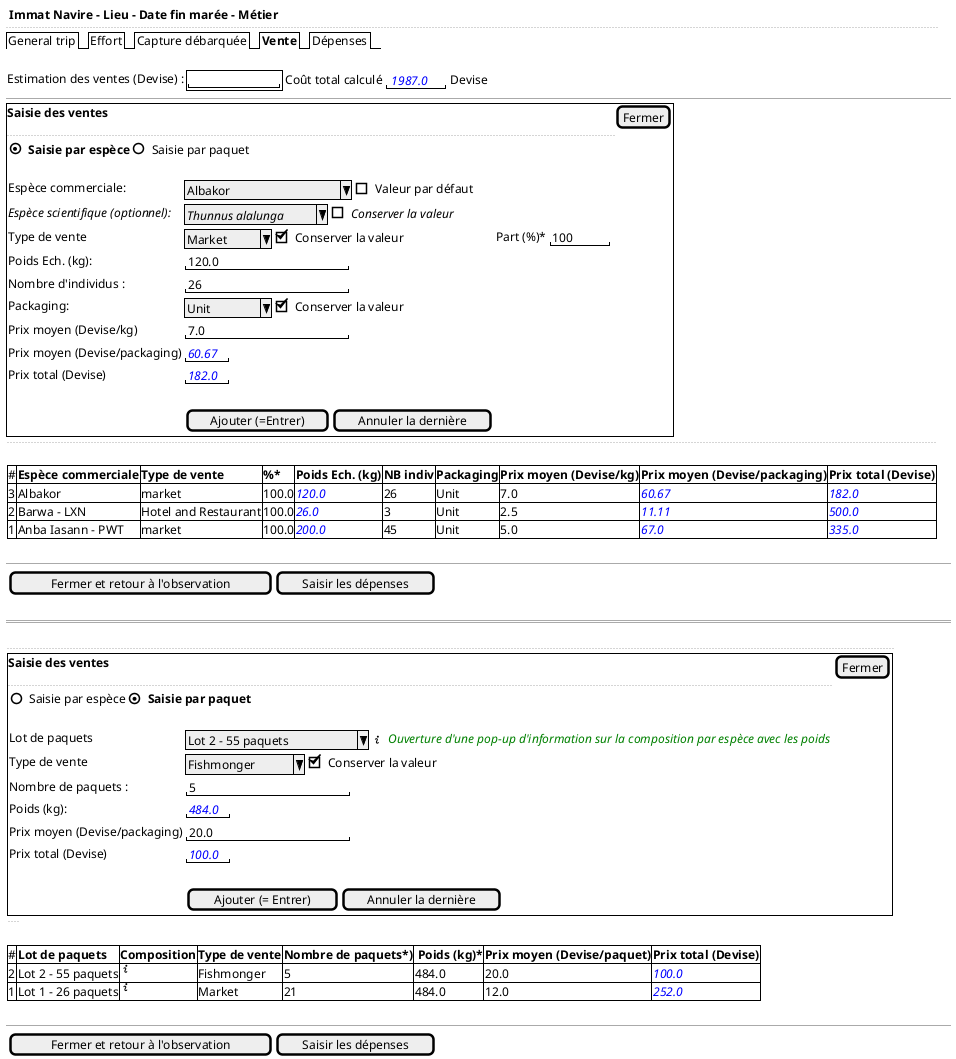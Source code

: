 @startsalt
{
  <b> Immat Navire - Lieu - Date fin marée - Métier
  ..
  {/ General trip | Effort | Capture débarquée | <b>Vente | Dépenses }
  .
  {Estimation des ventes (Devise) : {+"           " } | {Coût total calculé  {"<color:blue><i> 1987.0"} Devise }}
  -- | --
  {+
    <b>Saisie des ventes | [Fermer]
    ..
    {(X) <b>Saisie par espèce | () Saisie par paquet }
    {
        .
        Espèce commerciale:                   | { ^Albakor            ^ | [] Valeur par défaut }
        <i>Espèce scientifique (optionnel):   | { ^<i>Thunnus alalunga^ | [] <i>Conserver la valeur }
        Type de vente                   | { ^Market   ^ | [X] Conserver la valeur } | Part (%)* | { "  100  " }
        Poids Ech. (kg):                | { "     120.0          "  }
        Nombre d'individus :            | { "      26            "  }
        Packaging:                      | { ^Unit     ^ | [X] Conserver la valeur }
        Prix moyen (Devise/kg)          | { "               7.0  "  }
        Prix moyen (Devise/packaging)   | { "<color:blue><i>60.67"  }
        Prix total (Devise)             | { "<color:blue><i>182.0"  }
        .
        . |  {[Ajouter (=Entrer)] | [Annuler la dernière]}
    }
  }
    {
  ..
  .
      {#
          # | <b>Espèce commerciale | <b>Type de vente     | <b>%* | <b>Poids Ech. (kg) | <b>NB indiv    | <b>Packaging | <b>Prix moyen (Devise/kg) | <b>Prix moyen (Devise/packaging) | <b>Prix total (Devise)
          3 | Albakor               | market               | 100.0 | <color:blue><i>120.0           | 26 | Unit         | 7.0 | <color:blue><i>60.67 | <color:blue><i>182.0
          2 | Barwa - LXN           | Hotel and Restaurant | 100.0 | <color:blue><i>26.0            | 3  | Unit         | 2.5 | <color:blue><i>11.11 | <color:blue><i>500.0
          1 | Anba Iasann - PWT     | market               | 100.0 | <color:blue><i>200.0           | 45 | Unit         | 5.0 | <color:blue><i>67.0  | <color:blue><i>335.0
      }
    }
    .
    -- | --
    {{[Fermer et retour à l'observation] | [Saisir les dépenses]}}
  .
  == | ==
  .
  {
  ..
  {+
    <b>Saisie des ventes | [Fermer]
    ..
    {() Saisie par espèce | (X) <b>Saisie par paquet }
    {
        .
        Lot de paquets          | { ^ Lot 2 - 55 paquets  ^ | <&info> <color:green><i> Ouverture d'une pop-up d'information sur la composition par espèce avec les poids }
        Type de vente           | { ^Fishmonger   ^ | [X] Conserver la valeur }
        Nombre de paquets :     | { "          5         "  }
        Poids (kg):             | { "<color:blue><i>484.0"  }
        Prix moyen (Devise/packaging)   | { "         20.0       "  }
        Prix total (Devise)             | { "<color:blue><i>100.0"  }
        .
        . |  {[Ajouter (= Entrer)] | [Annuler la dernière]}
    }
  }
    {
  ..
  .
}
      {#
          # | <b>Lot de paquets  | <b>Composition   | <b>Type de vente | <b>Nombre de paquets*) | <b> Poids (kg)* | <b>Prix moyen (Devise/paquet) | <b>Prix total (Devise)
          2 | Lot 2 - 55 paquets | <&info>          | Fishmonger       | 5                      | 484.0           | 20.0                          | <color:blue><i>100.0
          1 | Lot 1 - 26 paquets | <&info>          | Market           | 21                     | 484.0           | 12.0                          | <color:blue><i>252.0
      }
  }
  .
  -- | --
  {{[Fermer et retour à l'observation] | [Saisir les dépenses]}}
}
@endsalt
